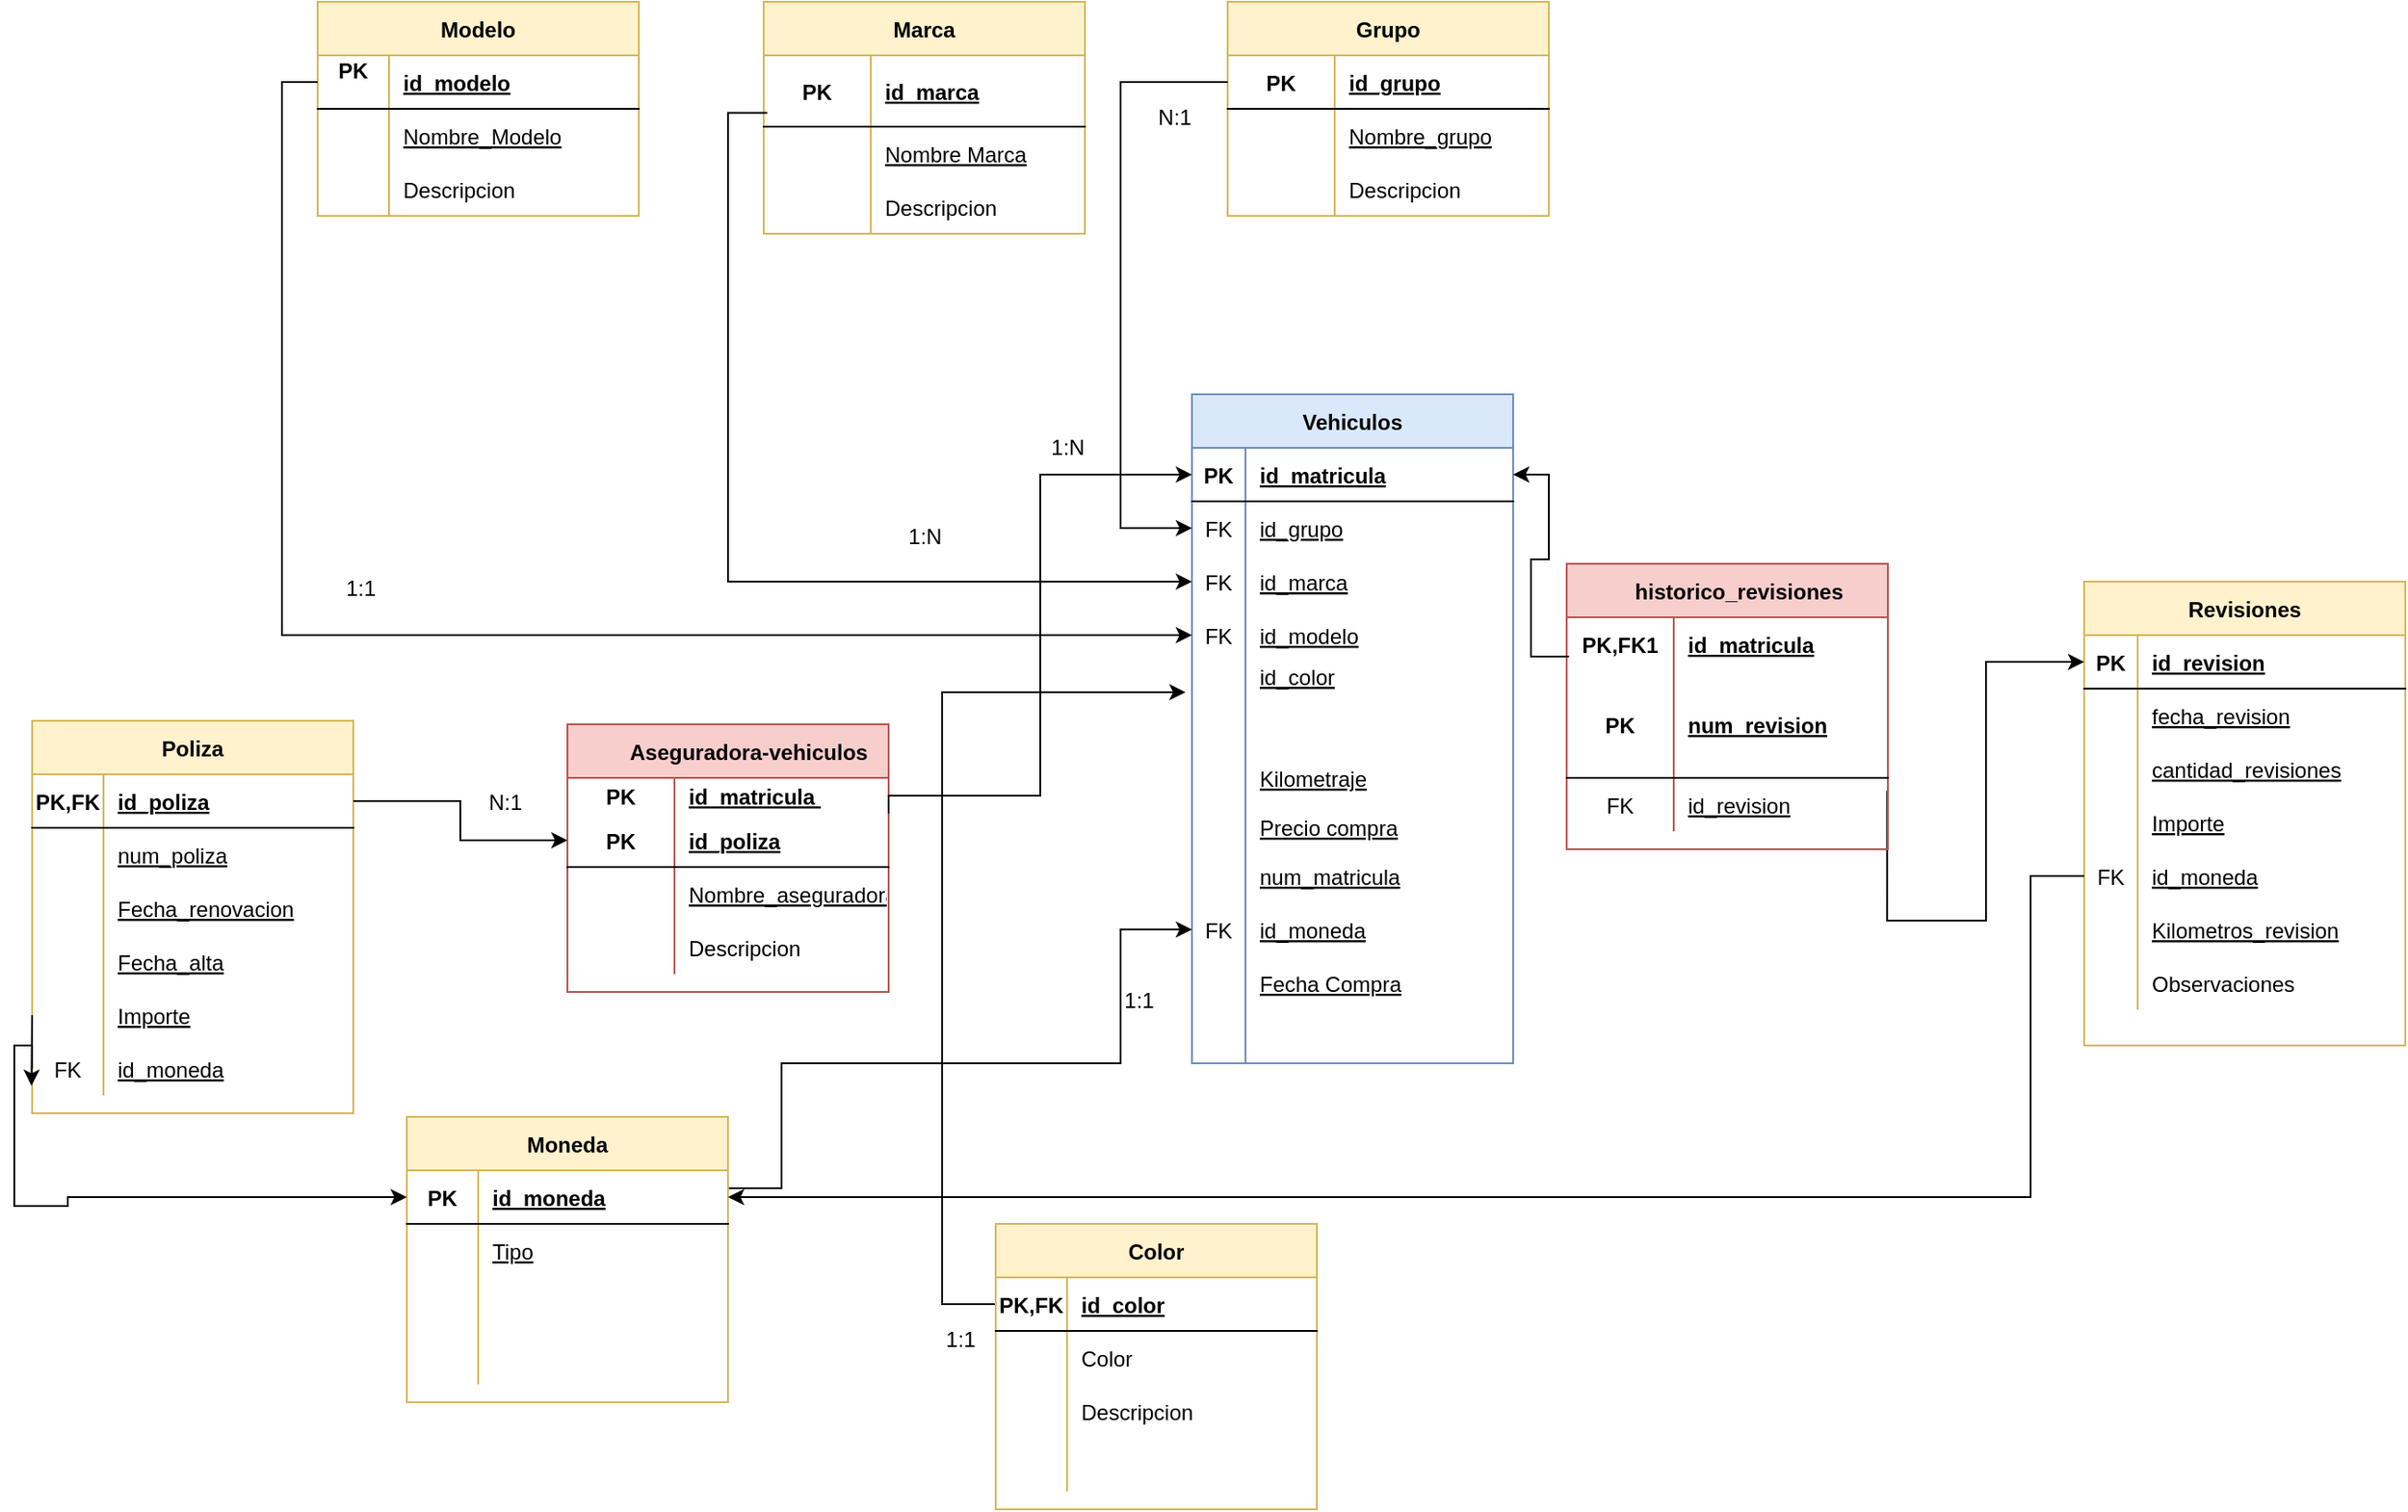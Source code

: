 <mxfile version="20.2.8" type="device"><diagram id="R2lEEEUBdFMjLlhIrx00" name="Page-1"><mxGraphModel dx="1038" dy="641" grid="1" gridSize="10" guides="1" tooltips="1" connect="1" arrows="1" fold="1" page="1" pageScale="1" pageWidth="850" pageHeight="1100" math="0" shadow="0" extFonts="Permanent Marker^https://fonts.googleapis.com/css?family=Permanent+Marker"><root><mxCell id="0"/><mxCell id="1" parent="0"/><mxCell id="iDHb7oiw6oOMx7JZ08cW-1" value="Vehiculos" style="shape=table;startSize=30;container=1;collapsible=1;childLayout=tableLayout;fixedRows=1;rowLines=0;fontStyle=1;align=center;resizeLast=1;fillColor=#dae8fc;strokeColor=#6c8ebf;" parent="1" vertex="1"><mxGeometry x="760" y="225" width="180" height="375" as="geometry"/></mxCell><mxCell id="iDHb7oiw6oOMx7JZ08cW-2" value="" style="shape=tableRow;horizontal=0;startSize=0;swimlaneHead=0;swimlaneBody=0;fillColor=none;collapsible=0;dropTarget=0;points=[[0,0.5],[1,0.5]];portConstraint=eastwest;top=0;left=0;right=0;bottom=1;" parent="iDHb7oiw6oOMx7JZ08cW-1" vertex="1"><mxGeometry y="30" width="180" height="30" as="geometry"/></mxCell><mxCell id="iDHb7oiw6oOMx7JZ08cW-3" value="PK" style="shape=partialRectangle;connectable=0;fillColor=none;top=0;left=0;bottom=0;right=0;fontStyle=1;overflow=hidden;" parent="iDHb7oiw6oOMx7JZ08cW-2" vertex="1"><mxGeometry width="30" height="30" as="geometry"><mxRectangle width="30" height="30" as="alternateBounds"/></mxGeometry></mxCell><mxCell id="iDHb7oiw6oOMx7JZ08cW-4" value="id_matricula" style="shape=partialRectangle;connectable=0;fillColor=none;top=0;left=0;bottom=0;right=0;align=left;spacingLeft=6;fontStyle=5;overflow=hidden;" parent="iDHb7oiw6oOMx7JZ08cW-2" vertex="1"><mxGeometry x="30" width="150" height="30" as="geometry"><mxRectangle width="150" height="30" as="alternateBounds"/></mxGeometry></mxCell><mxCell id="o3-1ltZub9eDIuo5Oqqp-13" value="" style="shape=tableRow;horizontal=0;startSize=0;swimlaneHead=0;swimlaneBody=0;fillColor=none;collapsible=0;dropTarget=0;points=[[0,0.5],[1,0.5]];portConstraint=eastwest;top=0;left=0;right=0;bottom=0;" parent="iDHb7oiw6oOMx7JZ08cW-1" vertex="1"><mxGeometry y="60" width="180" height="30" as="geometry"/></mxCell><mxCell id="o3-1ltZub9eDIuo5Oqqp-14" value="FK" style="shape=partialRectangle;connectable=0;fillColor=none;top=0;left=0;bottom=0;right=0;editable=1;overflow=hidden;" parent="o3-1ltZub9eDIuo5Oqqp-13" vertex="1"><mxGeometry width="30" height="30" as="geometry"><mxRectangle width="30" height="30" as="alternateBounds"/></mxGeometry></mxCell><mxCell id="o3-1ltZub9eDIuo5Oqqp-15" value="id_grupo" style="shape=partialRectangle;connectable=0;fillColor=none;top=0;left=0;bottom=0;right=0;align=left;spacingLeft=6;overflow=hidden;fontStyle=4" parent="o3-1ltZub9eDIuo5Oqqp-13" vertex="1"><mxGeometry x="30" width="150" height="30" as="geometry"><mxRectangle width="150" height="30" as="alternateBounds"/></mxGeometry></mxCell><mxCell id="iDHb7oiw6oOMx7JZ08cW-11" value="" style="shape=tableRow;horizontal=0;startSize=0;swimlaneHead=0;swimlaneBody=0;fillColor=none;collapsible=0;dropTarget=0;points=[[0,0.5],[1,0.5]];portConstraint=eastwest;top=0;left=0;right=0;bottom=0;" parent="iDHb7oiw6oOMx7JZ08cW-1" vertex="1"><mxGeometry y="90" width="180" height="30" as="geometry"/></mxCell><mxCell id="iDHb7oiw6oOMx7JZ08cW-12" value="FK" style="shape=partialRectangle;connectable=0;fillColor=none;top=0;left=0;bottom=0;right=0;editable=1;overflow=hidden;" parent="iDHb7oiw6oOMx7JZ08cW-11" vertex="1"><mxGeometry width="30" height="30" as="geometry"><mxRectangle width="30" height="30" as="alternateBounds"/></mxGeometry></mxCell><mxCell id="iDHb7oiw6oOMx7JZ08cW-13" value="id_marca" style="shape=partialRectangle;connectable=0;fillColor=none;top=0;left=0;bottom=0;right=0;align=left;spacingLeft=6;overflow=hidden;fontStyle=4" parent="iDHb7oiw6oOMx7JZ08cW-11" vertex="1"><mxGeometry x="30" width="150" height="30" as="geometry"><mxRectangle width="150" height="30" as="alternateBounds"/></mxGeometry></mxCell><mxCell id="iDHb7oiw6oOMx7JZ08cW-8" value="" style="shape=tableRow;horizontal=0;startSize=0;swimlaneHead=0;swimlaneBody=0;fillColor=none;collapsible=0;dropTarget=0;points=[[0,0.5],[1,0.5]];portConstraint=eastwest;top=0;left=0;right=0;bottom=0;" parent="iDHb7oiw6oOMx7JZ08cW-1" vertex="1"><mxGeometry y="120" width="180" height="30" as="geometry"/></mxCell><mxCell id="iDHb7oiw6oOMx7JZ08cW-9" value="FK" style="shape=partialRectangle;connectable=0;fillColor=none;top=0;left=0;bottom=0;right=0;editable=1;overflow=hidden;" parent="iDHb7oiw6oOMx7JZ08cW-8" vertex="1"><mxGeometry width="30" height="30" as="geometry"><mxRectangle width="30" height="30" as="alternateBounds"/></mxGeometry></mxCell><mxCell id="iDHb7oiw6oOMx7JZ08cW-10" value="id_modelo" style="shape=partialRectangle;connectable=0;fillColor=none;top=0;left=0;bottom=0;right=0;align=left;spacingLeft=6;overflow=hidden;fontStyle=4" parent="iDHb7oiw6oOMx7JZ08cW-8" vertex="1"><mxGeometry x="30" width="150" height="30" as="geometry"><mxRectangle width="150" height="30" as="alternateBounds"/></mxGeometry></mxCell><mxCell id="2Y9GjVB3BF-EfBw2xqa2-71" value="" style="shape=tableRow;horizontal=0;startSize=0;swimlaneHead=0;swimlaneBody=0;fillColor=none;collapsible=0;dropTarget=0;points=[[0,0.5],[1,0.5]];portConstraint=eastwest;top=0;left=0;right=0;bottom=0;" parent="iDHb7oiw6oOMx7JZ08cW-1" vertex="1"><mxGeometry y="150" width="180" height="20" as="geometry"/></mxCell><mxCell id="2Y9GjVB3BF-EfBw2xqa2-72" value="" style="shape=partialRectangle;connectable=0;fillColor=none;top=0;left=0;bottom=0;right=0;editable=1;overflow=hidden;" parent="2Y9GjVB3BF-EfBw2xqa2-71" vertex="1"><mxGeometry width="30" height="20" as="geometry"><mxRectangle width="30" height="20" as="alternateBounds"/></mxGeometry></mxCell><mxCell id="2Y9GjVB3BF-EfBw2xqa2-73" value="id_color&#10;" style="shape=partialRectangle;connectable=0;fillColor=none;top=0;left=0;bottom=0;right=0;align=left;spacingLeft=6;overflow=hidden;fontStyle=4" parent="2Y9GjVB3BF-EfBw2xqa2-71" vertex="1"><mxGeometry x="30" width="150" height="20" as="geometry"><mxRectangle width="150" height="20" as="alternateBounds"/></mxGeometry></mxCell><mxCell id="2Y9GjVB3BF-EfBw2xqa2-93" value="" style="shape=tableRow;horizontal=0;startSize=0;swimlaneHead=0;swimlaneBody=0;fillColor=none;collapsible=0;dropTarget=0;points=[[0,0.5],[1,0.5]];portConstraint=eastwest;top=0;left=0;right=0;bottom=0;" parent="iDHb7oiw6oOMx7JZ08cW-1" vertex="1"><mxGeometry y="170" width="180" height="30" as="geometry"/></mxCell><mxCell id="2Y9GjVB3BF-EfBw2xqa2-94" value="" style="shape=partialRectangle;connectable=0;fillColor=none;top=0;left=0;bottom=0;right=0;editable=1;overflow=hidden;" parent="2Y9GjVB3BF-EfBw2xqa2-93" vertex="1"><mxGeometry width="30" height="30" as="geometry"><mxRectangle width="30" height="30" as="alternateBounds"/></mxGeometry></mxCell><mxCell id="2Y9GjVB3BF-EfBw2xqa2-95" value="" style="shape=partialRectangle;connectable=0;fillColor=none;top=0;left=0;bottom=0;right=0;align=left;spacingLeft=6;overflow=hidden;fontStyle=4" parent="2Y9GjVB3BF-EfBw2xqa2-93" vertex="1"><mxGeometry x="30" width="150" height="30" as="geometry"><mxRectangle width="150" height="30" as="alternateBounds"/></mxGeometry></mxCell><mxCell id="o3-1ltZub9eDIuo5Oqqp-1" value="" style="shape=tableRow;horizontal=0;startSize=0;swimlaneHead=0;swimlaneBody=0;fillColor=none;collapsible=0;dropTarget=0;points=[[0,0.5],[1,0.5]];portConstraint=eastwest;top=0;left=0;right=0;bottom=0;" parent="iDHb7oiw6oOMx7JZ08cW-1" vertex="1"><mxGeometry y="200" width="180" height="30" as="geometry"/></mxCell><mxCell id="o3-1ltZub9eDIuo5Oqqp-2" value="" style="shape=partialRectangle;connectable=0;fillColor=none;top=0;left=0;bottom=0;right=0;editable=1;overflow=hidden;" parent="o3-1ltZub9eDIuo5Oqqp-1" vertex="1"><mxGeometry width="30" height="30" as="geometry"><mxRectangle width="30" height="30" as="alternateBounds"/></mxGeometry></mxCell><mxCell id="o3-1ltZub9eDIuo5Oqqp-3" value="Kilometraje" style="shape=partialRectangle;connectable=0;fillColor=none;top=0;left=0;bottom=0;right=0;align=left;spacingLeft=6;overflow=hidden;fontStyle=4" parent="o3-1ltZub9eDIuo5Oqqp-1" vertex="1"><mxGeometry x="30" width="150" height="30" as="geometry"><mxRectangle width="150" height="30" as="alternateBounds"/></mxGeometry></mxCell><mxCell id="o3-1ltZub9eDIuo5Oqqp-4" value="" style="shape=tableRow;horizontal=0;startSize=0;swimlaneHead=0;swimlaneBody=0;fillColor=none;collapsible=0;dropTarget=0;points=[[0,0.5],[1,0.5]];portConstraint=eastwest;top=0;left=0;right=0;bottom=0;" parent="iDHb7oiw6oOMx7JZ08cW-1" vertex="1"><mxGeometry y="230" width="180" height="25" as="geometry"/></mxCell><mxCell id="o3-1ltZub9eDIuo5Oqqp-5" value="" style="shape=partialRectangle;connectable=0;fillColor=none;top=0;left=0;bottom=0;right=0;editable=1;overflow=hidden;" parent="o3-1ltZub9eDIuo5Oqqp-4" vertex="1"><mxGeometry width="30" height="25" as="geometry"><mxRectangle width="30" height="25" as="alternateBounds"/></mxGeometry></mxCell><mxCell id="o3-1ltZub9eDIuo5Oqqp-6" value="Precio compra" style="shape=partialRectangle;connectable=0;fillColor=none;top=0;left=0;bottom=0;right=0;align=left;spacingLeft=6;overflow=hidden;fontStyle=4" parent="o3-1ltZub9eDIuo5Oqqp-4" vertex="1"><mxGeometry x="30" width="150" height="25" as="geometry"><mxRectangle width="150" height="25" as="alternateBounds"/></mxGeometry></mxCell><mxCell id="2Y9GjVB3BF-EfBw2xqa2-90" value="" style="shape=tableRow;horizontal=0;startSize=0;swimlaneHead=0;swimlaneBody=0;fillColor=none;collapsible=0;dropTarget=0;points=[[0,0.5],[1,0.5]];portConstraint=eastwest;top=0;left=0;right=0;bottom=0;" parent="iDHb7oiw6oOMx7JZ08cW-1" vertex="1"><mxGeometry y="255" width="180" height="30" as="geometry"/></mxCell><mxCell id="2Y9GjVB3BF-EfBw2xqa2-91" value="" style="shape=partialRectangle;connectable=0;fillColor=none;top=0;left=0;bottom=0;right=0;editable=1;overflow=hidden;" parent="2Y9GjVB3BF-EfBw2xqa2-90" vertex="1"><mxGeometry width="30" height="30" as="geometry"><mxRectangle width="30" height="30" as="alternateBounds"/></mxGeometry></mxCell><mxCell id="2Y9GjVB3BF-EfBw2xqa2-92" value="num_matricula" style="shape=partialRectangle;connectable=0;fillColor=none;top=0;left=0;bottom=0;right=0;align=left;spacingLeft=6;overflow=hidden;fontStyle=4" parent="2Y9GjVB3BF-EfBw2xqa2-90" vertex="1"><mxGeometry x="30" width="150" height="30" as="geometry"><mxRectangle width="150" height="30" as="alternateBounds"/></mxGeometry></mxCell><mxCell id="o3-1ltZub9eDIuo5Oqqp-7" value="" style="shape=tableRow;horizontal=0;startSize=0;swimlaneHead=0;swimlaneBody=0;fillColor=none;collapsible=0;dropTarget=0;points=[[0,0.5],[1,0.5]];portConstraint=eastwest;top=0;left=0;right=0;bottom=0;" parent="iDHb7oiw6oOMx7JZ08cW-1" vertex="1"><mxGeometry y="285" width="180" height="30" as="geometry"/></mxCell><mxCell id="o3-1ltZub9eDIuo5Oqqp-8" value="FK" style="shape=partialRectangle;connectable=0;fillColor=none;top=0;left=0;bottom=0;right=0;editable=1;overflow=hidden;" parent="o3-1ltZub9eDIuo5Oqqp-7" vertex="1"><mxGeometry width="30" height="30" as="geometry"><mxRectangle width="30" height="30" as="alternateBounds"/></mxGeometry></mxCell><mxCell id="o3-1ltZub9eDIuo5Oqqp-9" value="id_moneda" style="shape=partialRectangle;connectable=0;fillColor=none;top=0;left=0;bottom=0;right=0;align=left;spacingLeft=6;overflow=hidden;fontStyle=4" parent="o3-1ltZub9eDIuo5Oqqp-7" vertex="1"><mxGeometry x="30" width="150" height="30" as="geometry"><mxRectangle width="150" height="30" as="alternateBounds"/></mxGeometry></mxCell><mxCell id="Bd7rWjuOWffbD7XYROcP-12" value="" style="shape=tableRow;horizontal=0;startSize=0;swimlaneHead=0;swimlaneBody=0;fillColor=none;collapsible=0;dropTarget=0;points=[[0,0.5],[1,0.5]];portConstraint=eastwest;top=0;left=0;right=0;bottom=0;" parent="iDHb7oiw6oOMx7JZ08cW-1" vertex="1"><mxGeometry y="315" width="180" height="30" as="geometry"/></mxCell><mxCell id="Bd7rWjuOWffbD7XYROcP-13" value="" style="shape=partialRectangle;connectable=0;fillColor=none;top=0;left=0;bottom=0;right=0;editable=1;overflow=hidden;" parent="Bd7rWjuOWffbD7XYROcP-12" vertex="1"><mxGeometry width="30" height="30" as="geometry"><mxRectangle width="30" height="30" as="alternateBounds"/></mxGeometry></mxCell><mxCell id="Bd7rWjuOWffbD7XYROcP-14" value="Fecha Compra" style="shape=partialRectangle;connectable=0;fillColor=none;top=0;left=0;bottom=0;right=0;align=left;spacingLeft=6;overflow=hidden;fontStyle=4" parent="Bd7rWjuOWffbD7XYROcP-12" vertex="1"><mxGeometry x="30" width="150" height="30" as="geometry"><mxRectangle width="150" height="30" as="alternateBounds"/></mxGeometry></mxCell><mxCell id="Bd7rWjuOWffbD7XYROcP-20" value="" style="shape=tableRow;horizontal=0;startSize=0;swimlaneHead=0;swimlaneBody=0;fillColor=none;collapsible=0;dropTarget=0;points=[[0,0.5],[1,0.5]];portConstraint=eastwest;top=0;left=0;right=0;bottom=0;" parent="iDHb7oiw6oOMx7JZ08cW-1" vertex="1"><mxGeometry y="345" width="180" height="30" as="geometry"/></mxCell><mxCell id="Bd7rWjuOWffbD7XYROcP-21" value="" style="shape=partialRectangle;connectable=0;fillColor=none;top=0;left=0;bottom=0;right=0;editable=1;overflow=hidden;" parent="Bd7rWjuOWffbD7XYROcP-20" vertex="1"><mxGeometry width="30" height="30" as="geometry"><mxRectangle width="30" height="30" as="alternateBounds"/></mxGeometry></mxCell><mxCell id="Bd7rWjuOWffbD7XYROcP-22" value="" style="shape=partialRectangle;connectable=0;fillColor=none;top=0;left=0;bottom=0;right=0;align=left;spacingLeft=6;overflow=hidden;fontStyle=4" parent="Bd7rWjuOWffbD7XYROcP-20" vertex="1"><mxGeometry x="30" width="150" height="30" as="geometry"><mxRectangle width="150" height="30" as="alternateBounds"/></mxGeometry></mxCell><mxCell id="iDHb7oiw6oOMx7JZ08cW-30" value="Revisiones" style="shape=table;startSize=30;container=1;collapsible=1;childLayout=tableLayout;fixedRows=1;rowLines=0;fontStyle=1;align=center;resizeLast=1;fillColor=#fff2cc;strokeColor=#d6b656;" parent="1" vertex="1"><mxGeometry x="1260" y="330" width="180" height="260" as="geometry"/></mxCell><mxCell id="iDHb7oiw6oOMx7JZ08cW-31" value="" style="shape=tableRow;horizontal=0;startSize=0;swimlaneHead=0;swimlaneBody=0;fillColor=none;collapsible=0;dropTarget=0;points=[[0,0.5],[1,0.5]];portConstraint=eastwest;top=0;left=0;right=0;bottom=1;" parent="iDHb7oiw6oOMx7JZ08cW-30" vertex="1"><mxGeometry y="30" width="180" height="30" as="geometry"/></mxCell><mxCell id="iDHb7oiw6oOMx7JZ08cW-32" value="PK" style="shape=partialRectangle;connectable=0;fillColor=none;top=0;left=0;bottom=0;right=0;fontStyle=1;overflow=hidden;" parent="iDHb7oiw6oOMx7JZ08cW-31" vertex="1"><mxGeometry width="30" height="30" as="geometry"><mxRectangle width="30" height="30" as="alternateBounds"/></mxGeometry></mxCell><mxCell id="iDHb7oiw6oOMx7JZ08cW-33" value="id_revision" style="shape=partialRectangle;connectable=0;fillColor=none;top=0;left=0;bottom=0;right=0;align=left;spacingLeft=6;fontStyle=5;overflow=hidden;" parent="iDHb7oiw6oOMx7JZ08cW-31" vertex="1"><mxGeometry x="30" width="150" height="30" as="geometry"><mxRectangle width="150" height="30" as="alternateBounds"/></mxGeometry></mxCell><mxCell id="iDHb7oiw6oOMx7JZ08cW-34" value="" style="shape=tableRow;horizontal=0;startSize=0;swimlaneHead=0;swimlaneBody=0;fillColor=none;collapsible=0;dropTarget=0;points=[[0,0.5],[1,0.5]];portConstraint=eastwest;top=0;left=0;right=0;bottom=0;" parent="iDHb7oiw6oOMx7JZ08cW-30" vertex="1"><mxGeometry y="60" width="180" height="30" as="geometry"/></mxCell><mxCell id="iDHb7oiw6oOMx7JZ08cW-35" value="" style="shape=partialRectangle;connectable=0;fillColor=none;top=0;left=0;bottom=0;right=0;editable=1;overflow=hidden;" parent="iDHb7oiw6oOMx7JZ08cW-34" vertex="1"><mxGeometry width="30" height="30" as="geometry"><mxRectangle width="30" height="30" as="alternateBounds"/></mxGeometry></mxCell><mxCell id="iDHb7oiw6oOMx7JZ08cW-36" value="fecha_revision" style="shape=partialRectangle;connectable=0;fillColor=none;top=0;left=0;bottom=0;right=0;align=left;spacingLeft=6;overflow=hidden;fontStyle=4" parent="iDHb7oiw6oOMx7JZ08cW-34" vertex="1"><mxGeometry x="30" width="150" height="30" as="geometry"><mxRectangle width="150" height="30" as="alternateBounds"/></mxGeometry></mxCell><mxCell id="LuvPelWOpLmBTXfq8k0z-9" value="" style="shape=tableRow;horizontal=0;startSize=0;swimlaneHead=0;swimlaneBody=0;fillColor=none;collapsible=0;dropTarget=0;points=[[0,0.5],[1,0.5]];portConstraint=eastwest;top=0;left=0;right=0;bottom=0;" parent="iDHb7oiw6oOMx7JZ08cW-30" vertex="1"><mxGeometry y="90" width="180" height="30" as="geometry"/></mxCell><mxCell id="LuvPelWOpLmBTXfq8k0z-10" value="" style="shape=partialRectangle;connectable=0;fillColor=none;top=0;left=0;bottom=0;right=0;editable=1;overflow=hidden;" parent="LuvPelWOpLmBTXfq8k0z-9" vertex="1"><mxGeometry width="30" height="30" as="geometry"><mxRectangle width="30" height="30" as="alternateBounds"/></mxGeometry></mxCell><mxCell id="LuvPelWOpLmBTXfq8k0z-11" value="cantidad_revisiones" style="shape=partialRectangle;connectable=0;fillColor=none;top=0;left=0;bottom=0;right=0;align=left;spacingLeft=6;overflow=hidden;fontStyle=4" parent="LuvPelWOpLmBTXfq8k0z-9" vertex="1"><mxGeometry x="30" width="150" height="30" as="geometry"><mxRectangle width="150" height="30" as="alternateBounds"/></mxGeometry></mxCell><mxCell id="iDHb7oiw6oOMx7JZ08cW-37" value="" style="shape=tableRow;horizontal=0;startSize=0;swimlaneHead=0;swimlaneBody=0;fillColor=none;collapsible=0;dropTarget=0;points=[[0,0.5],[1,0.5]];portConstraint=eastwest;top=0;left=0;right=0;bottom=0;" parent="iDHb7oiw6oOMx7JZ08cW-30" vertex="1"><mxGeometry y="120" width="180" height="30" as="geometry"/></mxCell><mxCell id="iDHb7oiw6oOMx7JZ08cW-38" value="" style="shape=partialRectangle;connectable=0;fillColor=none;top=0;left=0;bottom=0;right=0;editable=1;overflow=hidden;" parent="iDHb7oiw6oOMx7JZ08cW-37" vertex="1"><mxGeometry width="30" height="30" as="geometry"><mxRectangle width="30" height="30" as="alternateBounds"/></mxGeometry></mxCell><mxCell id="iDHb7oiw6oOMx7JZ08cW-39" value="Importe" style="shape=partialRectangle;connectable=0;fillColor=none;top=0;left=0;bottom=0;right=0;align=left;spacingLeft=6;overflow=hidden;fontStyle=4" parent="iDHb7oiw6oOMx7JZ08cW-37" vertex="1"><mxGeometry x="30" width="150" height="30" as="geometry"><mxRectangle width="150" height="30" as="alternateBounds"/></mxGeometry></mxCell><mxCell id="Bd7rWjuOWffbD7XYROcP-41" value="" style="shape=tableRow;horizontal=0;startSize=0;swimlaneHead=0;swimlaneBody=0;fillColor=none;collapsible=0;dropTarget=0;points=[[0,0.5],[1,0.5]];portConstraint=eastwest;top=0;left=0;right=0;bottom=0;" parent="iDHb7oiw6oOMx7JZ08cW-30" vertex="1"><mxGeometry y="150" width="180" height="30" as="geometry"/></mxCell><mxCell id="Bd7rWjuOWffbD7XYROcP-42" value="FK" style="shape=partialRectangle;connectable=0;fillColor=none;top=0;left=0;bottom=0;right=0;editable=1;overflow=hidden;" parent="Bd7rWjuOWffbD7XYROcP-41" vertex="1"><mxGeometry width="30" height="30" as="geometry"><mxRectangle width="30" height="30" as="alternateBounds"/></mxGeometry></mxCell><mxCell id="Bd7rWjuOWffbD7XYROcP-43" value="id_moneda" style="shape=partialRectangle;connectable=0;fillColor=none;top=0;left=0;bottom=0;right=0;align=left;spacingLeft=6;overflow=hidden;fontStyle=4" parent="Bd7rWjuOWffbD7XYROcP-41" vertex="1"><mxGeometry x="30" width="150" height="30" as="geometry"><mxRectangle width="150" height="30" as="alternateBounds"/></mxGeometry></mxCell><mxCell id="Bd7rWjuOWffbD7XYROcP-44" value="" style="shape=tableRow;horizontal=0;startSize=0;swimlaneHead=0;swimlaneBody=0;fillColor=none;collapsible=0;dropTarget=0;points=[[0,0.5],[1,0.5]];portConstraint=eastwest;top=0;left=0;right=0;bottom=0;" parent="iDHb7oiw6oOMx7JZ08cW-30" vertex="1"><mxGeometry y="180" width="180" height="30" as="geometry"/></mxCell><mxCell id="Bd7rWjuOWffbD7XYROcP-45" value="" style="shape=partialRectangle;connectable=0;fillColor=none;top=0;left=0;bottom=0;right=0;editable=1;overflow=hidden;" parent="Bd7rWjuOWffbD7XYROcP-44" vertex="1"><mxGeometry width="30" height="30" as="geometry"><mxRectangle width="30" height="30" as="alternateBounds"/></mxGeometry></mxCell><mxCell id="Bd7rWjuOWffbD7XYROcP-46" value="Kilometros_revision" style="shape=partialRectangle;connectable=0;fillColor=none;top=0;left=0;bottom=0;right=0;align=left;spacingLeft=6;overflow=hidden;fontStyle=4" parent="Bd7rWjuOWffbD7XYROcP-44" vertex="1"><mxGeometry x="30" width="150" height="30" as="geometry"><mxRectangle width="150" height="30" as="alternateBounds"/></mxGeometry></mxCell><mxCell id="Bd7rWjuOWffbD7XYROcP-65" value="" style="shape=tableRow;horizontal=0;startSize=0;swimlaneHead=0;swimlaneBody=0;fillColor=none;collapsible=0;dropTarget=0;points=[[0,0.5],[1,0.5]];portConstraint=eastwest;top=0;left=0;right=0;bottom=0;" parent="iDHb7oiw6oOMx7JZ08cW-30" vertex="1"><mxGeometry y="210" width="180" height="30" as="geometry"/></mxCell><mxCell id="Bd7rWjuOWffbD7XYROcP-66" value="" style="shape=partialRectangle;connectable=0;fillColor=none;top=0;left=0;bottom=0;right=0;editable=1;overflow=hidden;" parent="Bd7rWjuOWffbD7XYROcP-65" vertex="1"><mxGeometry width="30" height="30" as="geometry"><mxRectangle width="30" height="30" as="alternateBounds"/></mxGeometry></mxCell><mxCell id="Bd7rWjuOWffbD7XYROcP-67" value="Observaciones" style="shape=partialRectangle;connectable=0;fillColor=none;top=0;left=0;bottom=0;right=0;align=left;spacingLeft=6;overflow=hidden;" parent="Bd7rWjuOWffbD7XYROcP-65" vertex="1"><mxGeometry x="30" width="150" height="30" as="geometry"><mxRectangle width="150" height="30" as="alternateBounds"/></mxGeometry></mxCell><mxCell id="iDHb7oiw6oOMx7JZ08cW-43" value="" style="shape=tableRow;horizontal=0;startSize=0;swimlaneHead=0;swimlaneBody=0;fillColor=none;collapsible=0;dropTarget=0;points=[[0,0.5],[1,0.5]];portConstraint=eastwest;top=0;left=0;right=0;bottom=0;" parent="1" vertex="1"><mxGeometry x="140" y="420" width="180" height="30" as="geometry"/></mxCell><mxCell id="iDHb7oiw6oOMx7JZ08cW-44" value="" style="shape=partialRectangle;connectable=0;fillColor=none;top=0;left=0;bottom=0;right=0;editable=1;overflow=hidden;" parent="iDHb7oiw6oOMx7JZ08cW-43" vertex="1"><mxGeometry width="30" height="30" as="geometry"><mxRectangle width="30" height="30" as="alternateBounds"/></mxGeometry></mxCell><mxCell id="2Y9GjVB3BF-EfBw2xqa2-14" value="Grupo" style="shape=table;startSize=30;container=1;collapsible=1;childLayout=tableLayout;fixedRows=1;rowLines=0;fontStyle=1;align=center;resizeLast=1;fillColor=#fff2cc;strokeColor=#d6b656;" parent="1" vertex="1"><mxGeometry x="780" y="5" width="180" height="120" as="geometry"/></mxCell><mxCell id="2Y9GjVB3BF-EfBw2xqa2-18" value="" style="shape=tableRow;horizontal=0;startSize=0;swimlaneHead=0;swimlaneBody=0;fillColor=none;collapsible=0;dropTarget=0;points=[[0,0.5],[1,0.5]];portConstraint=eastwest;top=0;left=0;right=0;bottom=1;" parent="2Y9GjVB3BF-EfBw2xqa2-14" vertex="1"><mxGeometry y="30" width="180" height="30" as="geometry"/></mxCell><mxCell id="2Y9GjVB3BF-EfBw2xqa2-19" value="PK" style="shape=partialRectangle;connectable=0;fillColor=none;top=0;left=0;bottom=0;right=0;fontStyle=1;overflow=hidden;" parent="2Y9GjVB3BF-EfBw2xqa2-18" vertex="1"><mxGeometry width="60" height="30" as="geometry"><mxRectangle width="60" height="30" as="alternateBounds"/></mxGeometry></mxCell><mxCell id="2Y9GjVB3BF-EfBw2xqa2-20" value="id_grupo" style="shape=partialRectangle;connectable=0;fillColor=none;top=0;left=0;bottom=0;right=0;align=left;spacingLeft=6;fontStyle=5;overflow=hidden;" parent="2Y9GjVB3BF-EfBw2xqa2-18" vertex="1"><mxGeometry x="60" width="120" height="30" as="geometry"><mxRectangle width="120" height="30" as="alternateBounds"/></mxGeometry></mxCell><mxCell id="2Y9GjVB3BF-EfBw2xqa2-21" value="" style="shape=tableRow;horizontal=0;startSize=0;swimlaneHead=0;swimlaneBody=0;fillColor=none;collapsible=0;dropTarget=0;points=[[0,0.5],[1,0.5]];portConstraint=eastwest;top=0;left=0;right=0;bottom=0;" parent="2Y9GjVB3BF-EfBw2xqa2-14" vertex="1"><mxGeometry y="60" width="180" height="30" as="geometry"/></mxCell><mxCell id="2Y9GjVB3BF-EfBw2xqa2-22" value="" style="shape=partialRectangle;connectable=0;fillColor=none;top=0;left=0;bottom=0;right=0;editable=1;overflow=hidden;" parent="2Y9GjVB3BF-EfBw2xqa2-21" vertex="1"><mxGeometry width="60" height="30" as="geometry"><mxRectangle width="60" height="30" as="alternateBounds"/></mxGeometry></mxCell><mxCell id="2Y9GjVB3BF-EfBw2xqa2-23" value="Nombre_grupo" style="shape=partialRectangle;connectable=0;fillColor=none;top=0;left=0;bottom=0;right=0;align=left;spacingLeft=6;overflow=hidden;fontStyle=4" parent="2Y9GjVB3BF-EfBw2xqa2-21" vertex="1"><mxGeometry x="60" width="120" height="30" as="geometry"><mxRectangle width="120" height="30" as="alternateBounds"/></mxGeometry></mxCell><mxCell id="2Y9GjVB3BF-EfBw2xqa2-24" value="" style="shape=tableRow;horizontal=0;startSize=0;swimlaneHead=0;swimlaneBody=0;fillColor=none;collapsible=0;dropTarget=0;points=[[0,0.5],[1,0.5]];portConstraint=eastwest;top=0;left=0;right=0;bottom=0;" parent="2Y9GjVB3BF-EfBw2xqa2-14" vertex="1"><mxGeometry y="90" width="180" height="30" as="geometry"/></mxCell><mxCell id="2Y9GjVB3BF-EfBw2xqa2-25" value="" style="shape=partialRectangle;connectable=0;fillColor=none;top=0;left=0;bottom=0;right=0;editable=1;overflow=hidden;" parent="2Y9GjVB3BF-EfBw2xqa2-24" vertex="1"><mxGeometry width="60" height="30" as="geometry"><mxRectangle width="60" height="30" as="alternateBounds"/></mxGeometry></mxCell><mxCell id="2Y9GjVB3BF-EfBw2xqa2-26" value="Descripcion" style="shape=partialRectangle;connectable=0;fillColor=none;top=0;left=0;bottom=0;right=0;align=left;spacingLeft=6;overflow=hidden;" parent="2Y9GjVB3BF-EfBw2xqa2-24" vertex="1"><mxGeometry x="60" width="120" height="30" as="geometry"><mxRectangle width="120" height="30" as="alternateBounds"/></mxGeometry></mxCell><mxCell id="2Y9GjVB3BF-EfBw2xqa2-31" value="Marca" style="shape=table;startSize=30;container=1;collapsible=1;childLayout=tableLayout;fixedRows=1;rowLines=0;fontStyle=1;align=center;resizeLast=1;fillColor=#fff2cc;strokeColor=#d6b656;" parent="1" vertex="1"><mxGeometry x="520" y="5" width="180" height="130" as="geometry"/></mxCell><mxCell id="2Y9GjVB3BF-EfBw2xqa2-35" value="" style="shape=tableRow;horizontal=0;startSize=0;swimlaneHead=0;swimlaneBody=0;fillColor=none;collapsible=0;dropTarget=0;points=[[0,0.5],[1,0.5]];portConstraint=eastwest;top=0;left=0;right=0;bottom=1;" parent="2Y9GjVB3BF-EfBw2xqa2-31" vertex="1"><mxGeometry y="30" width="180" height="40" as="geometry"/></mxCell><mxCell id="2Y9GjVB3BF-EfBw2xqa2-36" value="PK" style="shape=partialRectangle;connectable=0;fillColor=none;top=0;left=0;bottom=0;right=0;fontStyle=1;overflow=hidden;" parent="2Y9GjVB3BF-EfBw2xqa2-35" vertex="1"><mxGeometry width="60" height="40" as="geometry"><mxRectangle width="60" height="40" as="alternateBounds"/></mxGeometry></mxCell><mxCell id="2Y9GjVB3BF-EfBw2xqa2-37" value="id_marca" style="shape=partialRectangle;connectable=0;fillColor=none;top=0;left=0;bottom=0;right=0;align=left;spacingLeft=6;fontStyle=5;overflow=hidden;" parent="2Y9GjVB3BF-EfBw2xqa2-35" vertex="1"><mxGeometry x="60" width="120" height="40" as="geometry"><mxRectangle width="120" height="40" as="alternateBounds"/></mxGeometry></mxCell><mxCell id="2Y9GjVB3BF-EfBw2xqa2-38" value="" style="shape=tableRow;horizontal=0;startSize=0;swimlaneHead=0;swimlaneBody=0;fillColor=none;collapsible=0;dropTarget=0;points=[[0,0.5],[1,0.5]];portConstraint=eastwest;top=0;left=0;right=0;bottom=0;" parent="2Y9GjVB3BF-EfBw2xqa2-31" vertex="1"><mxGeometry y="70" width="180" height="30" as="geometry"/></mxCell><mxCell id="2Y9GjVB3BF-EfBw2xqa2-39" value="" style="shape=partialRectangle;connectable=0;fillColor=none;top=0;left=0;bottom=0;right=0;editable=1;overflow=hidden;" parent="2Y9GjVB3BF-EfBw2xqa2-38" vertex="1"><mxGeometry width="60" height="30" as="geometry"><mxRectangle width="60" height="30" as="alternateBounds"/></mxGeometry></mxCell><mxCell id="2Y9GjVB3BF-EfBw2xqa2-40" value="Nombre Marca" style="shape=partialRectangle;connectable=0;fillColor=none;top=0;left=0;bottom=0;right=0;align=left;spacingLeft=6;overflow=hidden;fontStyle=4" parent="2Y9GjVB3BF-EfBw2xqa2-38" vertex="1"><mxGeometry x="60" width="120" height="30" as="geometry"><mxRectangle width="120" height="30" as="alternateBounds"/></mxGeometry></mxCell><mxCell id="2Y9GjVB3BF-EfBw2xqa2-41" value="" style="shape=tableRow;horizontal=0;startSize=0;swimlaneHead=0;swimlaneBody=0;fillColor=none;collapsible=0;dropTarget=0;points=[[0,0.5],[1,0.5]];portConstraint=eastwest;top=0;left=0;right=0;bottom=0;" parent="2Y9GjVB3BF-EfBw2xqa2-31" vertex="1"><mxGeometry y="100" width="180" height="30" as="geometry"/></mxCell><mxCell id="2Y9GjVB3BF-EfBw2xqa2-42" value="" style="shape=partialRectangle;connectable=0;fillColor=none;top=0;left=0;bottom=0;right=0;editable=1;overflow=hidden;" parent="2Y9GjVB3BF-EfBw2xqa2-41" vertex="1"><mxGeometry width="60" height="30" as="geometry"><mxRectangle width="60" height="30" as="alternateBounds"/></mxGeometry></mxCell><mxCell id="2Y9GjVB3BF-EfBw2xqa2-43" value="Descripcion" style="shape=partialRectangle;connectable=0;fillColor=none;top=0;left=0;bottom=0;right=0;align=left;spacingLeft=6;overflow=hidden;" parent="2Y9GjVB3BF-EfBw2xqa2-41" vertex="1"><mxGeometry x="60" width="120" height="30" as="geometry"><mxRectangle width="120" height="30" as="alternateBounds"/></mxGeometry></mxCell><mxCell id="2Y9GjVB3BF-EfBw2xqa2-50" value="Modelo" style="shape=table;startSize=30;container=1;collapsible=1;childLayout=tableLayout;fixedRows=1;rowLines=0;fontStyle=1;align=center;resizeLast=1;fillColor=#fff2cc;strokeColor=#d6b656;" parent="1" vertex="1"><mxGeometry x="270" y="5" width="180" height="120" as="geometry"/></mxCell><mxCell id="2Y9GjVB3BF-EfBw2xqa2-51" value="" style="shape=tableRow;horizontal=0;startSize=0;swimlaneHead=0;swimlaneBody=0;fillColor=none;collapsible=0;dropTarget=0;points=[[0,0.5],[1,0.5]];portConstraint=eastwest;top=0;left=0;right=0;bottom=1;" parent="2Y9GjVB3BF-EfBw2xqa2-50" vertex="1"><mxGeometry y="30" width="180" height="30" as="geometry"/></mxCell><mxCell id="2Y9GjVB3BF-EfBw2xqa2-52" value="PK&#10;" style="shape=partialRectangle;connectable=0;fillColor=none;top=0;left=0;bottom=0;right=0;fontStyle=1;overflow=hidden;" parent="2Y9GjVB3BF-EfBw2xqa2-51" vertex="1"><mxGeometry width="40" height="30" as="geometry"><mxRectangle width="40" height="30" as="alternateBounds"/></mxGeometry></mxCell><mxCell id="2Y9GjVB3BF-EfBw2xqa2-53" value="id_modelo" style="shape=partialRectangle;connectable=0;fillColor=none;top=0;left=0;bottom=0;right=0;align=left;spacingLeft=6;fontStyle=5;overflow=hidden;" parent="2Y9GjVB3BF-EfBw2xqa2-51" vertex="1"><mxGeometry x="40" width="140" height="30" as="geometry"><mxRectangle width="140" height="30" as="alternateBounds"/></mxGeometry></mxCell><mxCell id="2Y9GjVB3BF-EfBw2xqa2-54" value="" style="shape=tableRow;horizontal=0;startSize=0;swimlaneHead=0;swimlaneBody=0;fillColor=none;collapsible=0;dropTarget=0;points=[[0,0.5],[1,0.5]];portConstraint=eastwest;top=0;left=0;right=0;bottom=0;" parent="2Y9GjVB3BF-EfBw2xqa2-50" vertex="1"><mxGeometry y="60" width="180" height="30" as="geometry"/></mxCell><mxCell id="2Y9GjVB3BF-EfBw2xqa2-55" value="" style="shape=partialRectangle;connectable=0;fillColor=none;top=0;left=0;bottom=0;right=0;editable=1;overflow=hidden;" parent="2Y9GjVB3BF-EfBw2xqa2-54" vertex="1"><mxGeometry width="40" height="30" as="geometry"><mxRectangle width="40" height="30" as="alternateBounds"/></mxGeometry></mxCell><mxCell id="2Y9GjVB3BF-EfBw2xqa2-56" value="Nombre_Modelo" style="shape=partialRectangle;connectable=0;fillColor=none;top=0;left=0;bottom=0;right=0;align=left;spacingLeft=6;overflow=hidden;fontStyle=4" parent="2Y9GjVB3BF-EfBw2xqa2-54" vertex="1"><mxGeometry x="40" width="140" height="30" as="geometry"><mxRectangle width="140" height="30" as="alternateBounds"/></mxGeometry></mxCell><mxCell id="2Y9GjVB3BF-EfBw2xqa2-57" value="" style="shape=tableRow;horizontal=0;startSize=0;swimlaneHead=0;swimlaneBody=0;fillColor=none;collapsible=0;dropTarget=0;points=[[0,0.5],[1,0.5]];portConstraint=eastwest;top=0;left=0;right=0;bottom=0;" parent="2Y9GjVB3BF-EfBw2xqa2-50" vertex="1"><mxGeometry y="90" width="180" height="30" as="geometry"/></mxCell><mxCell id="2Y9GjVB3BF-EfBw2xqa2-58" value="" style="shape=partialRectangle;connectable=0;fillColor=none;top=0;left=0;bottom=0;right=0;editable=1;overflow=hidden;" parent="2Y9GjVB3BF-EfBw2xqa2-57" vertex="1"><mxGeometry width="40" height="30" as="geometry"><mxRectangle width="40" height="30" as="alternateBounds"/></mxGeometry></mxCell><mxCell id="2Y9GjVB3BF-EfBw2xqa2-59" value="Descripcion" style="shape=partialRectangle;connectable=0;fillColor=none;top=0;left=0;bottom=0;right=0;align=left;spacingLeft=6;overflow=hidden;" parent="2Y9GjVB3BF-EfBw2xqa2-57" vertex="1"><mxGeometry x="40" width="140" height="30" as="geometry"><mxRectangle width="140" height="30" as="alternateBounds"/></mxGeometry></mxCell><mxCell id="2Y9GjVB3BF-EfBw2xqa2-63" value="1:1" style="text;strokeColor=none;fillColor=none;spacingLeft=4;spacingRight=4;overflow=hidden;rotatable=0;points=[[0,0.5],[1,0.5]];portConstraint=eastwest;fontSize=12;" parent="1" vertex="1"><mxGeometry x="280" y="320" width="40" height="30" as="geometry"/></mxCell><mxCell id="Bd7rWjuOWffbD7XYROcP-11" style="edgeStyle=orthogonalEdgeStyle;rounded=0;orthogonalLoop=1;jettySize=auto;html=1;entryX=-0.02;entryY=0.85;entryDx=0;entryDy=0;entryPerimeter=0;exitX=0;exitY=0.5;exitDx=0;exitDy=0;" parent="1" source="2Y9GjVB3BF-EfBw2xqa2-75" target="2Y9GjVB3BF-EfBw2xqa2-71" edge="1"><mxGeometry relative="1" as="geometry"><Array as="points"><mxPoint x="620" y="735"/><mxPoint x="620" y="392"/></Array></mxGeometry></mxCell><mxCell id="2Y9GjVB3BF-EfBw2xqa2-74" value="Color" style="shape=table;startSize=30;container=1;collapsible=1;childLayout=tableLayout;fixedRows=1;rowLines=0;fontStyle=1;align=center;resizeLast=1;fillColor=#fff2cc;strokeColor=#d6b656;" parent="1" vertex="1"><mxGeometry x="650" y="690" width="180" height="160" as="geometry"/></mxCell><mxCell id="2Y9GjVB3BF-EfBw2xqa2-75" value="" style="shape=tableRow;horizontal=0;startSize=0;swimlaneHead=0;swimlaneBody=0;fillColor=none;collapsible=0;dropTarget=0;points=[[0,0.5],[1,0.5]];portConstraint=eastwest;top=0;left=0;right=0;bottom=1;" parent="2Y9GjVB3BF-EfBw2xqa2-74" vertex="1"><mxGeometry y="30" width="180" height="30" as="geometry"/></mxCell><mxCell id="2Y9GjVB3BF-EfBw2xqa2-76" value="PK,FK" style="shape=partialRectangle;connectable=0;fillColor=none;top=0;left=0;bottom=0;right=0;fontStyle=1;overflow=hidden;" parent="2Y9GjVB3BF-EfBw2xqa2-75" vertex="1"><mxGeometry width="40" height="30" as="geometry"><mxRectangle width="40" height="30" as="alternateBounds"/></mxGeometry></mxCell><mxCell id="2Y9GjVB3BF-EfBw2xqa2-77" value="id_color" style="shape=partialRectangle;connectable=0;fillColor=none;top=0;left=0;bottom=0;right=0;align=left;spacingLeft=6;fontStyle=5;overflow=hidden;" parent="2Y9GjVB3BF-EfBw2xqa2-75" vertex="1"><mxGeometry x="40" width="140" height="30" as="geometry"><mxRectangle width="140" height="30" as="alternateBounds"/></mxGeometry></mxCell><mxCell id="2Y9GjVB3BF-EfBw2xqa2-78" value="" style="shape=tableRow;horizontal=0;startSize=0;swimlaneHead=0;swimlaneBody=0;fillColor=none;collapsible=0;dropTarget=0;points=[[0,0.5],[1,0.5]];portConstraint=eastwest;top=0;left=0;right=0;bottom=0;" parent="2Y9GjVB3BF-EfBw2xqa2-74" vertex="1"><mxGeometry y="60" width="180" height="30" as="geometry"/></mxCell><mxCell id="2Y9GjVB3BF-EfBw2xqa2-79" value="" style="shape=partialRectangle;connectable=0;fillColor=none;top=0;left=0;bottom=0;right=0;editable=1;overflow=hidden;" parent="2Y9GjVB3BF-EfBw2xqa2-78" vertex="1"><mxGeometry width="40" height="30" as="geometry"><mxRectangle width="40" height="30" as="alternateBounds"/></mxGeometry></mxCell><mxCell id="2Y9GjVB3BF-EfBw2xqa2-80" value="Color" style="shape=partialRectangle;connectable=0;fillColor=none;top=0;left=0;bottom=0;right=0;align=left;spacingLeft=6;overflow=hidden;" parent="2Y9GjVB3BF-EfBw2xqa2-78" vertex="1"><mxGeometry x="40" width="140" height="30" as="geometry"><mxRectangle width="140" height="30" as="alternateBounds"/></mxGeometry></mxCell><mxCell id="2Y9GjVB3BF-EfBw2xqa2-81" value="" style="shape=tableRow;horizontal=0;startSize=0;swimlaneHead=0;swimlaneBody=0;fillColor=none;collapsible=0;dropTarget=0;points=[[0,0.5],[1,0.5]];portConstraint=eastwest;top=0;left=0;right=0;bottom=0;" parent="2Y9GjVB3BF-EfBw2xqa2-74" vertex="1"><mxGeometry y="90" width="180" height="30" as="geometry"/></mxCell><mxCell id="2Y9GjVB3BF-EfBw2xqa2-82" value="" style="shape=partialRectangle;connectable=0;fillColor=none;top=0;left=0;bottom=0;right=0;editable=1;overflow=hidden;" parent="2Y9GjVB3BF-EfBw2xqa2-81" vertex="1"><mxGeometry width="40" height="30" as="geometry"><mxRectangle width="40" height="30" as="alternateBounds"/></mxGeometry></mxCell><mxCell id="2Y9GjVB3BF-EfBw2xqa2-83" value="Descripcion" style="shape=partialRectangle;connectable=0;fillColor=none;top=0;left=0;bottom=0;right=0;align=left;spacingLeft=6;overflow=hidden;" parent="2Y9GjVB3BF-EfBw2xqa2-81" vertex="1"><mxGeometry x="40" width="140" height="30" as="geometry"><mxRectangle width="140" height="30" as="alternateBounds"/></mxGeometry></mxCell><mxCell id="2Y9GjVB3BF-EfBw2xqa2-84" value="" style="shape=tableRow;horizontal=0;startSize=0;swimlaneHead=0;swimlaneBody=0;fillColor=none;collapsible=0;dropTarget=0;points=[[0,0.5],[1,0.5]];portConstraint=eastwest;top=0;left=0;right=0;bottom=0;" parent="2Y9GjVB3BF-EfBw2xqa2-74" vertex="1"><mxGeometry y="120" width="180" height="30" as="geometry"/></mxCell><mxCell id="2Y9GjVB3BF-EfBw2xqa2-85" value="" style="shape=partialRectangle;connectable=0;fillColor=none;top=0;left=0;bottom=0;right=0;editable=1;overflow=hidden;" parent="2Y9GjVB3BF-EfBw2xqa2-84" vertex="1"><mxGeometry width="40" height="30" as="geometry"><mxRectangle width="40" height="30" as="alternateBounds"/></mxGeometry></mxCell><mxCell id="2Y9GjVB3BF-EfBw2xqa2-86" value="" style="shape=partialRectangle;connectable=0;fillColor=none;top=0;left=0;bottom=0;right=0;align=left;spacingLeft=6;overflow=hidden;" parent="2Y9GjVB3BF-EfBw2xqa2-84" vertex="1"><mxGeometry x="40" width="140" height="30" as="geometry"><mxRectangle width="140" height="30" as="alternateBounds"/></mxGeometry></mxCell><mxCell id="2Y9GjVB3BF-EfBw2xqa2-99" value="       Aseguradora-vehiculos" style="shape=table;startSize=30;container=1;collapsible=1;childLayout=tableLayout;fixedRows=1;rowLines=0;fontStyle=1;align=center;resizeLast=1;fillColor=#f8cecc;strokeColor=#b85450;" parent="1" vertex="1"><mxGeometry x="410" y="410" width="180" height="150" as="geometry"/></mxCell><mxCell id="2Y9GjVB3BF-EfBw2xqa2-100" value="" style="shape=tableRow;horizontal=0;startSize=0;swimlaneHead=0;swimlaneBody=0;fillColor=none;collapsible=0;dropTarget=0;points=[[0,0.5],[1,0.5]];portConstraint=eastwest;top=0;left=0;right=0;bottom=0;" parent="2Y9GjVB3BF-EfBw2xqa2-99" vertex="1"><mxGeometry y="30" width="180" height="20" as="geometry"/></mxCell><mxCell id="2Y9GjVB3BF-EfBw2xqa2-101" value="PK" style="shape=partialRectangle;connectable=0;fillColor=none;top=0;left=0;bottom=0;right=0;fontStyle=1;overflow=hidden;" parent="2Y9GjVB3BF-EfBw2xqa2-100" vertex="1"><mxGeometry width="60" height="20" as="geometry"><mxRectangle width="60" height="20" as="alternateBounds"/></mxGeometry></mxCell><mxCell id="2Y9GjVB3BF-EfBw2xqa2-102" value="id_matricula " style="shape=partialRectangle;connectable=0;fillColor=none;top=0;left=0;bottom=0;right=0;align=left;spacingLeft=6;fontStyle=5;overflow=hidden;" parent="2Y9GjVB3BF-EfBw2xqa2-100" vertex="1"><mxGeometry x="60" width="120" height="20" as="geometry"><mxRectangle width="120" height="20" as="alternateBounds"/></mxGeometry></mxCell><mxCell id="2Y9GjVB3BF-EfBw2xqa2-103" value="" style="shape=tableRow;horizontal=0;startSize=0;swimlaneHead=0;swimlaneBody=0;fillColor=none;collapsible=0;dropTarget=0;points=[[0,0.5],[1,0.5]];portConstraint=eastwest;top=0;left=0;right=0;bottom=1;" parent="2Y9GjVB3BF-EfBw2xqa2-99" vertex="1"><mxGeometry y="50" width="180" height="30" as="geometry"/></mxCell><mxCell id="2Y9GjVB3BF-EfBw2xqa2-104" value="PK" style="shape=partialRectangle;connectable=0;fillColor=none;top=0;left=0;bottom=0;right=0;fontStyle=1;overflow=hidden;" parent="2Y9GjVB3BF-EfBw2xqa2-103" vertex="1"><mxGeometry width="60" height="30" as="geometry"><mxRectangle width="60" height="30" as="alternateBounds"/></mxGeometry></mxCell><mxCell id="2Y9GjVB3BF-EfBw2xqa2-105" value="id_poliza" style="shape=partialRectangle;connectable=0;fillColor=none;top=0;left=0;bottom=0;right=0;align=left;spacingLeft=6;fontStyle=5;overflow=hidden;" parent="2Y9GjVB3BF-EfBw2xqa2-103" vertex="1"><mxGeometry x="60" width="120" height="30" as="geometry"><mxRectangle width="120" height="30" as="alternateBounds"/></mxGeometry></mxCell><mxCell id="2Y9GjVB3BF-EfBw2xqa2-106" value="" style="shape=tableRow;horizontal=0;startSize=0;swimlaneHead=0;swimlaneBody=0;fillColor=none;collapsible=0;dropTarget=0;points=[[0,0.5],[1,0.5]];portConstraint=eastwest;top=0;left=0;right=0;bottom=0;" parent="2Y9GjVB3BF-EfBw2xqa2-99" vertex="1"><mxGeometry y="80" width="180" height="30" as="geometry"/></mxCell><mxCell id="2Y9GjVB3BF-EfBw2xqa2-107" value="" style="shape=partialRectangle;connectable=0;fillColor=none;top=0;left=0;bottom=0;right=0;editable=1;overflow=hidden;" parent="2Y9GjVB3BF-EfBw2xqa2-106" vertex="1"><mxGeometry width="60" height="30" as="geometry"><mxRectangle width="60" height="30" as="alternateBounds"/></mxGeometry></mxCell><mxCell id="2Y9GjVB3BF-EfBw2xqa2-108" value="Nombre_aseguradora" style="shape=partialRectangle;connectable=0;fillColor=none;top=0;left=0;bottom=0;right=0;align=left;spacingLeft=6;overflow=hidden;fontStyle=4" parent="2Y9GjVB3BF-EfBw2xqa2-106" vertex="1"><mxGeometry x="60" width="120" height="30" as="geometry"><mxRectangle width="120" height="30" as="alternateBounds"/></mxGeometry></mxCell><mxCell id="2Y9GjVB3BF-EfBw2xqa2-109" value="" style="shape=tableRow;horizontal=0;startSize=0;swimlaneHead=0;swimlaneBody=0;fillColor=none;collapsible=0;dropTarget=0;points=[[0,0.5],[1,0.5]];portConstraint=eastwest;top=0;left=0;right=0;bottom=0;" parent="2Y9GjVB3BF-EfBw2xqa2-99" vertex="1"><mxGeometry y="110" width="180" height="30" as="geometry"/></mxCell><mxCell id="2Y9GjVB3BF-EfBw2xqa2-110" value="" style="shape=partialRectangle;connectable=0;fillColor=none;top=0;left=0;bottom=0;right=0;editable=1;overflow=hidden;" parent="2Y9GjVB3BF-EfBw2xqa2-109" vertex="1"><mxGeometry width="60" height="30" as="geometry"><mxRectangle width="60" height="30" as="alternateBounds"/></mxGeometry></mxCell><mxCell id="2Y9GjVB3BF-EfBw2xqa2-111" value="Descripcion" style="shape=partialRectangle;connectable=0;fillColor=none;top=0;left=0;bottom=0;right=0;align=left;spacingLeft=6;overflow=hidden;" parent="2Y9GjVB3BF-EfBw2xqa2-109" vertex="1"><mxGeometry x="60" width="120" height="30" as="geometry"><mxRectangle width="120" height="30" as="alternateBounds"/></mxGeometry></mxCell><mxCell id="Bd7rWjuOWffbD7XYROcP-18" style="edgeStyle=orthogonalEdgeStyle;rounded=0;orthogonalLoop=1;jettySize=auto;html=1;entryX=0;entryY=0.5;entryDx=0;entryDy=0;exitX=1;exitY=0.5;exitDx=0;exitDy=0;" parent="1" source="2Y9GjVB3BF-EfBw2xqa2-113" target="o3-1ltZub9eDIuo5Oqqp-7" edge="1"><mxGeometry relative="1" as="geometry"><Array as="points"><mxPoint x="500" y="670"/><mxPoint x="530" y="670"/><mxPoint x="530" y="600"/><mxPoint x="720" y="600"/><mxPoint x="720" y="525"/></Array></mxGeometry></mxCell><mxCell id="2Y9GjVB3BF-EfBw2xqa2-112" value="Moneda" style="shape=table;startSize=30;container=1;collapsible=1;childLayout=tableLayout;fixedRows=1;rowLines=0;fontStyle=1;align=center;resizeLast=1;fillColor=#fff2cc;strokeColor=#d6b656;" parent="1" vertex="1"><mxGeometry x="320" y="630" width="180" height="160" as="geometry"/></mxCell><mxCell id="2Y9GjVB3BF-EfBw2xqa2-113" value="" style="shape=tableRow;horizontal=0;startSize=0;swimlaneHead=0;swimlaneBody=0;fillColor=none;collapsible=0;dropTarget=0;points=[[0,0.5],[1,0.5]];portConstraint=eastwest;top=0;left=0;right=0;bottom=1;" parent="2Y9GjVB3BF-EfBw2xqa2-112" vertex="1"><mxGeometry y="30" width="180" height="30" as="geometry"/></mxCell><mxCell id="2Y9GjVB3BF-EfBw2xqa2-114" value="PK" style="shape=partialRectangle;connectable=0;fillColor=none;top=0;left=0;bottom=0;right=0;fontStyle=1;overflow=hidden;" parent="2Y9GjVB3BF-EfBw2xqa2-113" vertex="1"><mxGeometry width="40" height="30" as="geometry"><mxRectangle width="40" height="30" as="alternateBounds"/></mxGeometry></mxCell><mxCell id="2Y9GjVB3BF-EfBw2xqa2-115" value="id_moneda" style="shape=partialRectangle;connectable=0;fillColor=none;top=0;left=0;bottom=0;right=0;align=left;spacingLeft=6;fontStyle=5;overflow=hidden;" parent="2Y9GjVB3BF-EfBw2xqa2-113" vertex="1"><mxGeometry x="40" width="140" height="30" as="geometry"><mxRectangle width="140" height="30" as="alternateBounds"/></mxGeometry></mxCell><mxCell id="2Y9GjVB3BF-EfBw2xqa2-116" value="" style="shape=tableRow;horizontal=0;startSize=0;swimlaneHead=0;swimlaneBody=0;fillColor=none;collapsible=0;dropTarget=0;points=[[0,0.5],[1,0.5]];portConstraint=eastwest;top=0;left=0;right=0;bottom=0;" parent="2Y9GjVB3BF-EfBw2xqa2-112" vertex="1"><mxGeometry y="60" width="180" height="30" as="geometry"/></mxCell><mxCell id="2Y9GjVB3BF-EfBw2xqa2-117" value="" style="shape=partialRectangle;connectable=0;fillColor=none;top=0;left=0;bottom=0;right=0;editable=1;overflow=hidden;" parent="2Y9GjVB3BF-EfBw2xqa2-116" vertex="1"><mxGeometry width="40" height="30" as="geometry"><mxRectangle width="40" height="30" as="alternateBounds"/></mxGeometry></mxCell><mxCell id="2Y9GjVB3BF-EfBw2xqa2-118" value="Tipo" style="shape=partialRectangle;connectable=0;fillColor=none;top=0;left=0;bottom=0;right=0;align=left;spacingLeft=6;overflow=hidden;fontStyle=4" parent="2Y9GjVB3BF-EfBw2xqa2-116" vertex="1"><mxGeometry x="40" width="140" height="30" as="geometry"><mxRectangle width="140" height="30" as="alternateBounds"/></mxGeometry></mxCell><mxCell id="2Y9GjVB3BF-EfBw2xqa2-119" value="" style="shape=tableRow;horizontal=0;startSize=0;swimlaneHead=0;swimlaneBody=0;fillColor=none;collapsible=0;dropTarget=0;points=[[0,0.5],[1,0.5]];portConstraint=eastwest;top=0;left=0;right=0;bottom=0;" parent="2Y9GjVB3BF-EfBw2xqa2-112" vertex="1"><mxGeometry y="90" width="180" height="30" as="geometry"/></mxCell><mxCell id="2Y9GjVB3BF-EfBw2xqa2-120" value="" style="shape=partialRectangle;connectable=0;fillColor=none;top=0;left=0;bottom=0;right=0;editable=1;overflow=hidden;" parent="2Y9GjVB3BF-EfBw2xqa2-119" vertex="1"><mxGeometry width="40" height="30" as="geometry"><mxRectangle width="40" height="30" as="alternateBounds"/></mxGeometry></mxCell><mxCell id="2Y9GjVB3BF-EfBw2xqa2-121" value="" style="shape=partialRectangle;connectable=0;fillColor=none;top=0;left=0;bottom=0;right=0;align=left;spacingLeft=6;overflow=hidden;" parent="2Y9GjVB3BF-EfBw2xqa2-119" vertex="1"><mxGeometry x="40" width="140" height="30" as="geometry"><mxRectangle width="140" height="30" as="alternateBounds"/></mxGeometry></mxCell><mxCell id="2Y9GjVB3BF-EfBw2xqa2-122" value="" style="shape=tableRow;horizontal=0;startSize=0;swimlaneHead=0;swimlaneBody=0;fillColor=none;collapsible=0;dropTarget=0;points=[[0,0.5],[1,0.5]];portConstraint=eastwest;top=0;left=0;right=0;bottom=0;" parent="2Y9GjVB3BF-EfBw2xqa2-112" vertex="1"><mxGeometry y="120" width="180" height="30" as="geometry"/></mxCell><mxCell id="2Y9GjVB3BF-EfBw2xqa2-123" value="" style="shape=partialRectangle;connectable=0;fillColor=none;top=0;left=0;bottom=0;right=0;editable=1;overflow=hidden;" parent="2Y9GjVB3BF-EfBw2xqa2-122" vertex="1"><mxGeometry width="40" height="30" as="geometry"><mxRectangle width="40" height="30" as="alternateBounds"/></mxGeometry></mxCell><mxCell id="2Y9GjVB3BF-EfBw2xqa2-124" value="" style="shape=partialRectangle;connectable=0;fillColor=none;top=0;left=0;bottom=0;right=0;align=left;spacingLeft=6;overflow=hidden;" parent="2Y9GjVB3BF-EfBw2xqa2-122" vertex="1"><mxGeometry x="40" width="140" height="30" as="geometry"><mxRectangle width="140" height="30" as="alternateBounds"/></mxGeometry></mxCell><mxCell id="2Y9GjVB3BF-EfBw2xqa2-126" value="Poliza" style="shape=table;startSize=30;container=1;collapsible=1;childLayout=tableLayout;fixedRows=1;rowLines=0;fontStyle=1;align=center;resizeLast=1;fillColor=#fff2cc;strokeColor=#d6b656;" parent="1" vertex="1"><mxGeometry x="110" y="408" width="180" height="220" as="geometry"/></mxCell><mxCell id="2Y9GjVB3BF-EfBw2xqa2-127" value="" style="shape=tableRow;horizontal=0;startSize=0;swimlaneHead=0;swimlaneBody=0;fillColor=none;collapsible=0;dropTarget=0;points=[[0,0.5],[1,0.5]];portConstraint=eastwest;top=0;left=0;right=0;bottom=1;" parent="2Y9GjVB3BF-EfBw2xqa2-126" vertex="1"><mxGeometry y="30" width="180" height="30" as="geometry"/></mxCell><mxCell id="2Y9GjVB3BF-EfBw2xqa2-128" value="PK,FK" style="shape=partialRectangle;connectable=0;fillColor=none;top=0;left=0;bottom=0;right=0;fontStyle=1;overflow=hidden;" parent="2Y9GjVB3BF-EfBw2xqa2-127" vertex="1"><mxGeometry width="40" height="30" as="geometry"><mxRectangle width="40" height="30" as="alternateBounds"/></mxGeometry></mxCell><mxCell id="2Y9GjVB3BF-EfBw2xqa2-129" value="id_poliza" style="shape=partialRectangle;connectable=0;fillColor=none;top=0;left=0;bottom=0;right=0;align=left;spacingLeft=6;fontStyle=5;overflow=hidden;" parent="2Y9GjVB3BF-EfBw2xqa2-127" vertex="1"><mxGeometry x="40" width="140" height="30" as="geometry"><mxRectangle width="140" height="30" as="alternateBounds"/></mxGeometry></mxCell><mxCell id="2Y9GjVB3BF-EfBw2xqa2-130" value="" style="shape=tableRow;horizontal=0;startSize=0;swimlaneHead=0;swimlaneBody=0;fillColor=none;collapsible=0;dropTarget=0;points=[[0,0.5],[1,0.5]];portConstraint=eastwest;top=0;left=0;right=0;bottom=0;fontStyle=4" parent="2Y9GjVB3BF-EfBw2xqa2-126" vertex="1"><mxGeometry y="60" width="180" height="30" as="geometry"/></mxCell><mxCell id="2Y9GjVB3BF-EfBw2xqa2-131" value="" style="shape=partialRectangle;connectable=0;fillColor=none;top=0;left=0;bottom=0;right=0;editable=1;overflow=hidden;" parent="2Y9GjVB3BF-EfBw2xqa2-130" vertex="1"><mxGeometry width="40" height="30" as="geometry"><mxRectangle width="40" height="30" as="alternateBounds"/></mxGeometry></mxCell><mxCell id="2Y9GjVB3BF-EfBw2xqa2-132" value="num_poliza" style="shape=partialRectangle;connectable=0;fillColor=none;top=0;left=0;bottom=0;right=0;align=left;spacingLeft=6;overflow=hidden;fontStyle=4" parent="2Y9GjVB3BF-EfBw2xqa2-130" vertex="1"><mxGeometry x="40" width="140" height="30" as="geometry"><mxRectangle width="140" height="30" as="alternateBounds"/></mxGeometry></mxCell><mxCell id="2Y9GjVB3BF-EfBw2xqa2-133" value="" style="shape=tableRow;horizontal=0;startSize=0;swimlaneHead=0;swimlaneBody=0;fillColor=none;collapsible=0;dropTarget=0;points=[[0,0.5],[1,0.5]];portConstraint=eastwest;top=0;left=0;right=0;bottom=0;" parent="2Y9GjVB3BF-EfBw2xqa2-126" vertex="1"><mxGeometry y="90" width="180" height="30" as="geometry"/></mxCell><mxCell id="2Y9GjVB3BF-EfBw2xqa2-134" value="" style="shape=partialRectangle;connectable=0;fillColor=none;top=0;left=0;bottom=0;right=0;editable=1;overflow=hidden;" parent="2Y9GjVB3BF-EfBw2xqa2-133" vertex="1"><mxGeometry width="40" height="30" as="geometry"><mxRectangle width="40" height="30" as="alternateBounds"/></mxGeometry></mxCell><mxCell id="2Y9GjVB3BF-EfBw2xqa2-135" value="Fecha_renovacion" style="shape=partialRectangle;connectable=0;fillColor=none;top=0;left=0;bottom=0;right=0;align=left;spacingLeft=6;overflow=hidden;fontStyle=4" parent="2Y9GjVB3BF-EfBw2xqa2-133" vertex="1"><mxGeometry x="40" width="140" height="30" as="geometry"><mxRectangle width="140" height="30" as="alternateBounds"/></mxGeometry></mxCell><mxCell id="2Y9GjVB3BF-EfBw2xqa2-136" value="" style="shape=tableRow;horizontal=0;startSize=0;swimlaneHead=0;swimlaneBody=0;fillColor=none;collapsible=0;dropTarget=0;points=[[0,0.5],[1,0.5]];portConstraint=eastwest;top=0;left=0;right=0;bottom=0;" parent="2Y9GjVB3BF-EfBw2xqa2-126" vertex="1"><mxGeometry y="120" width="180" height="30" as="geometry"/></mxCell><mxCell id="2Y9GjVB3BF-EfBw2xqa2-137" value="" style="shape=partialRectangle;connectable=0;fillColor=none;top=0;left=0;bottom=0;right=0;editable=1;overflow=hidden;" parent="2Y9GjVB3BF-EfBw2xqa2-136" vertex="1"><mxGeometry width="40" height="30" as="geometry"><mxRectangle width="40" height="30" as="alternateBounds"/></mxGeometry></mxCell><mxCell id="2Y9GjVB3BF-EfBw2xqa2-138" value="Fecha_alta" style="shape=partialRectangle;connectable=0;fillColor=none;top=0;left=0;bottom=0;right=0;align=left;spacingLeft=6;overflow=hidden;fontStyle=4" parent="2Y9GjVB3BF-EfBw2xqa2-136" vertex="1"><mxGeometry x="40" width="140" height="30" as="geometry"><mxRectangle width="140" height="30" as="alternateBounds"/></mxGeometry></mxCell><mxCell id="Bd7rWjuOWffbD7XYROcP-17" style="edgeStyle=orthogonalEdgeStyle;rounded=0;orthogonalLoop=1;jettySize=auto;html=1;exitX=0;exitY=0.5;exitDx=0;exitDy=0;entryX=-0.002;entryY=0.82;entryDx=0;entryDy=0;entryPerimeter=0;" parent="2Y9GjVB3BF-EfBw2xqa2-126" source="2Y9GjVB3BF-EfBw2xqa2-140" target="o3-1ltZub9eDIuo5Oqqp-10" edge="1"><mxGeometry relative="1" as="geometry"/></mxCell><mxCell id="2Y9GjVB3BF-EfBw2xqa2-140" value="" style="shape=tableRow;horizontal=0;startSize=0;swimlaneHead=0;swimlaneBody=0;fillColor=none;collapsible=0;dropTarget=0;points=[[0,0.5],[1,0.5]];portConstraint=eastwest;top=0;left=0;right=0;bottom=0;" parent="2Y9GjVB3BF-EfBw2xqa2-126" vertex="1"><mxGeometry y="150" width="180" height="30" as="geometry"/></mxCell><mxCell id="2Y9GjVB3BF-EfBw2xqa2-141" value="" style="shape=partialRectangle;connectable=0;fillColor=none;top=0;left=0;bottom=0;right=0;editable=1;overflow=hidden;" parent="2Y9GjVB3BF-EfBw2xqa2-140" vertex="1"><mxGeometry width="40" height="30" as="geometry"><mxRectangle width="40" height="30" as="alternateBounds"/></mxGeometry></mxCell><mxCell id="2Y9GjVB3BF-EfBw2xqa2-142" value="Importe" style="shape=partialRectangle;connectable=0;fillColor=none;top=0;left=0;bottom=0;right=0;align=left;spacingLeft=6;overflow=hidden;fontStyle=4" parent="2Y9GjVB3BF-EfBw2xqa2-140" vertex="1"><mxGeometry x="40" width="140" height="30" as="geometry"><mxRectangle width="140" height="30" as="alternateBounds"/></mxGeometry></mxCell><mxCell id="o3-1ltZub9eDIuo5Oqqp-10" value="" style="shape=tableRow;horizontal=0;startSize=0;swimlaneHead=0;swimlaneBody=0;fillColor=none;collapsible=0;dropTarget=0;points=[[0,0.5],[1,0.5]];portConstraint=eastwest;top=0;left=0;right=0;bottom=0;" parent="2Y9GjVB3BF-EfBw2xqa2-126" vertex="1"><mxGeometry y="180" width="180" height="30" as="geometry"/></mxCell><mxCell id="o3-1ltZub9eDIuo5Oqqp-11" value="FK" style="shape=partialRectangle;connectable=0;fillColor=none;top=0;left=0;bottom=0;right=0;editable=1;overflow=hidden;" parent="o3-1ltZub9eDIuo5Oqqp-10" vertex="1"><mxGeometry width="40" height="30" as="geometry"><mxRectangle width="40" height="30" as="alternateBounds"/></mxGeometry></mxCell><mxCell id="o3-1ltZub9eDIuo5Oqqp-12" value="id_moneda" style="shape=partialRectangle;connectable=0;fillColor=none;top=0;left=0;bottom=0;right=0;align=left;spacingLeft=6;overflow=hidden;fontStyle=4" parent="o3-1ltZub9eDIuo5Oqqp-10" vertex="1"><mxGeometry x="40" width="140" height="30" as="geometry"><mxRectangle width="140" height="30" as="alternateBounds"/></mxGeometry></mxCell><mxCell id="o3-1ltZub9eDIuo5Oqqp-23" value="1:1" style="text;html=1;align=center;verticalAlign=middle;resizable=0;points=[];autosize=1;strokeColor=none;fillColor=none;" parent="1" vertex="1"><mxGeometry x="710" y="550" width="40" height="30" as="geometry"/></mxCell><mxCell id="o3-1ltZub9eDIuo5Oqqp-33" style="edgeStyle=orthogonalEdgeStyle;rounded=0;orthogonalLoop=1;jettySize=auto;html=1;exitX=0;exitY=0.5;exitDx=0;exitDy=0;entryX=0;entryY=0.5;entryDx=0;entryDy=0;" parent="1" source="2Y9GjVB3BF-EfBw2xqa2-18" target="o3-1ltZub9eDIuo5Oqqp-13" edge="1"><mxGeometry relative="1" as="geometry"><mxPoint x="650" y="90" as="sourcePoint"/><mxPoint x="710" y="230" as="targetPoint"/><Array as="points"><mxPoint x="720" y="50"/><mxPoint x="720" y="300"/></Array></mxGeometry></mxCell><mxCell id="o3-1ltZub9eDIuo5Oqqp-35" value="N:1" style="text;html=1;align=center;verticalAlign=middle;resizable=0;points=[];autosize=1;strokeColor=none;fillColor=none;" parent="1" vertex="1"><mxGeometry x="730" y="55" width="40" height="30" as="geometry"/></mxCell><mxCell id="o3-1ltZub9eDIuo5Oqqp-36" value="1:N" style="text;html=1;align=center;verticalAlign=middle;resizable=0;points=[];autosize=1;strokeColor=none;fillColor=none;" parent="1" vertex="1"><mxGeometry x="590" y="290" width="40" height="30" as="geometry"/></mxCell><mxCell id="Bd7rWjuOWffbD7XYROcP-8" style="edgeStyle=orthogonalEdgeStyle;rounded=0;orthogonalLoop=1;jettySize=auto;html=1;entryX=0;entryY=0.5;entryDx=0;entryDy=0;exitX=0.011;exitY=0.805;exitDx=0;exitDy=0;exitPerimeter=0;" parent="1" source="2Y9GjVB3BF-EfBw2xqa2-35" target="iDHb7oiw6oOMx7JZ08cW-11" edge="1"><mxGeometry relative="1" as="geometry"><mxPoint x="500" y="320" as="targetPoint"/><Array as="points"><mxPoint x="500" y="67"/><mxPoint x="500" y="330"/></Array></mxGeometry></mxCell><mxCell id="Bd7rWjuOWffbD7XYROcP-9" style="edgeStyle=orthogonalEdgeStyle;rounded=0;orthogonalLoop=1;jettySize=auto;html=1;entryX=0;entryY=0.5;entryDx=0;entryDy=0;exitX=0;exitY=0.5;exitDx=0;exitDy=0;" parent="1" source="2Y9GjVB3BF-EfBw2xqa2-51" target="iDHb7oiw6oOMx7JZ08cW-8" edge="1"><mxGeometry relative="1" as="geometry"><mxPoint x="240" y="340" as="targetPoint"/><Array as="points"><mxPoint x="250" y="50"/><mxPoint x="250" y="360"/></Array></mxGeometry></mxCell><mxCell id="Bd7rWjuOWffbD7XYROcP-10" value="1:N" style="text;html=1;align=center;verticalAlign=middle;resizable=0;points=[];autosize=1;strokeColor=none;fillColor=none;" parent="1" vertex="1"><mxGeometry x="670" y="240" width="40" height="30" as="geometry"/></mxCell><mxCell id="Bd7rWjuOWffbD7XYROcP-15" style="edgeStyle=orthogonalEdgeStyle;rounded=0;orthogonalLoop=1;jettySize=auto;html=1;" parent="1" source="2Y9GjVB3BF-EfBw2xqa2-103" edge="1"><mxGeometry relative="1" as="geometry"><Array as="points"><mxPoint x="590" y="450"/><mxPoint x="675" y="450"/><mxPoint x="675" y="270"/><mxPoint x="760" y="270"/></Array><mxPoint x="760" y="270" as="targetPoint"/></mxGeometry></mxCell><mxCell id="Bd7rWjuOWffbD7XYROcP-16" style="edgeStyle=orthogonalEdgeStyle;rounded=0;orthogonalLoop=1;jettySize=auto;html=1;entryX=0;entryY=0.5;entryDx=0;entryDy=0;exitX=0;exitY=0.5;exitDx=0;exitDy=0;" parent="1" source="o3-1ltZub9eDIuo5Oqqp-10" target="2Y9GjVB3BF-EfBw2xqa2-113" edge="1"><mxGeometry relative="1" as="geometry"><mxPoint x="120" y="680" as="targetPoint"/><mxPoint x="80" y="560" as="sourcePoint"/><Array as="points"><mxPoint x="100" y="590"/><mxPoint x="100" y="680"/><mxPoint x="130" y="680"/><mxPoint x="130" y="675"/></Array></mxGeometry></mxCell><mxCell id="Bd7rWjuOWffbD7XYROcP-19" value="N:1" style="text;strokeColor=none;fillColor=none;spacingLeft=4;spacingRight=4;overflow=hidden;rotatable=0;points=[[0,0.5],[1,0.5]];portConstraint=eastwest;fontSize=12;" parent="1" vertex="1"><mxGeometry x="360" y="440" width="40" height="30" as="geometry"/></mxCell><mxCell id="Bd7rWjuOWffbD7XYROcP-26" style="edgeStyle=orthogonalEdgeStyle;rounded=0;orthogonalLoop=1;jettySize=auto;html=1;entryX=0;entryY=0.5;entryDx=0;entryDy=0;exitX=1;exitY=0.5;exitDx=0;exitDy=0;" parent="1" source="2Y9GjVB3BF-EfBw2xqa2-127" target="2Y9GjVB3BF-EfBw2xqa2-103" edge="1"><mxGeometry relative="1" as="geometry"/></mxCell><mxCell id="Bd7rWjuOWffbD7XYROcP-27" value="1:1" style="text;html=1;align=center;verticalAlign=middle;resizable=0;points=[];autosize=1;strokeColor=none;fillColor=none;" parent="1" vertex="1"><mxGeometry x="610" y="740" width="40" height="30" as="geometry"/></mxCell><mxCell id="LuvPelWOpLmBTXfq8k0z-5" style="edgeStyle=orthogonalEdgeStyle;rounded=0;orthogonalLoop=1;jettySize=auto;html=1;entryX=0;entryY=0.5;entryDx=0;entryDy=0;exitX=0.998;exitY=0.24;exitDx=0;exitDy=0;exitPerimeter=0;" parent="1" source="Bd7rWjuOWffbD7XYROcP-35" target="iDHb7oiw6oOMx7JZ08cW-31" edge="1"><mxGeometry relative="1" as="geometry"><Array as="points"><mxPoint x="1160" y="520"/><mxPoint x="1205" y="520"/><mxPoint x="1205" y="365"/></Array></mxGeometry></mxCell><mxCell id="Bd7rWjuOWffbD7XYROcP-28" value="    historico_revisiones" style="shape=table;startSize=30;container=1;collapsible=1;childLayout=tableLayout;fixedRows=1;rowLines=0;fontStyle=1;align=center;resizeLast=1;fillColor=#f8cecc;strokeColor=#b85450;" parent="1" vertex="1"><mxGeometry x="970" y="320" width="180" height="160" as="geometry"/></mxCell><mxCell id="Bd7rWjuOWffbD7XYROcP-29" value="" style="shape=tableRow;horizontal=0;startSize=0;swimlaneHead=0;swimlaneBody=0;fillColor=none;collapsible=0;dropTarget=0;points=[[0,0.5],[1,0.5]];portConstraint=eastwest;top=0;left=0;right=0;bottom=0;" parent="Bd7rWjuOWffbD7XYROcP-28" vertex="1"><mxGeometry y="30" width="180" height="30" as="geometry"/></mxCell><mxCell id="Bd7rWjuOWffbD7XYROcP-30" value="PK,FK1" style="shape=partialRectangle;connectable=0;fillColor=none;top=0;left=0;bottom=0;right=0;fontStyle=1;overflow=hidden;" parent="Bd7rWjuOWffbD7XYROcP-29" vertex="1"><mxGeometry width="60" height="30" as="geometry"><mxRectangle width="60" height="30" as="alternateBounds"/></mxGeometry></mxCell><mxCell id="Bd7rWjuOWffbD7XYROcP-31" value="id_matricula" style="shape=partialRectangle;connectable=0;fillColor=none;top=0;left=0;bottom=0;right=0;align=left;spacingLeft=6;fontStyle=5;overflow=hidden;" parent="Bd7rWjuOWffbD7XYROcP-29" vertex="1"><mxGeometry x="60" width="120" height="30" as="geometry"><mxRectangle width="120" height="30" as="alternateBounds"/></mxGeometry></mxCell><mxCell id="Bd7rWjuOWffbD7XYROcP-32" value="" style="shape=tableRow;horizontal=0;startSize=0;swimlaneHead=0;swimlaneBody=0;fillColor=none;collapsible=0;dropTarget=0;points=[[0,0.5],[1,0.5]];portConstraint=eastwest;top=0;left=0;right=0;bottom=1;" parent="Bd7rWjuOWffbD7XYROcP-28" vertex="1"><mxGeometry y="60" width="180" height="60" as="geometry"/></mxCell><mxCell id="Bd7rWjuOWffbD7XYROcP-33" value="PK" style="shape=partialRectangle;connectable=0;fillColor=none;top=0;left=0;bottom=0;right=0;fontStyle=1;overflow=hidden;" parent="Bd7rWjuOWffbD7XYROcP-32" vertex="1"><mxGeometry width="60" height="60" as="geometry"><mxRectangle width="60" height="60" as="alternateBounds"/></mxGeometry></mxCell><mxCell id="Bd7rWjuOWffbD7XYROcP-34" value="num_revision" style="shape=partialRectangle;connectable=0;fillColor=none;top=0;left=0;bottom=0;right=0;align=left;spacingLeft=6;fontStyle=5;overflow=hidden;" parent="Bd7rWjuOWffbD7XYROcP-32" vertex="1"><mxGeometry x="60" width="120" height="60" as="geometry"><mxRectangle width="120" height="60" as="alternateBounds"/></mxGeometry></mxCell><mxCell id="Bd7rWjuOWffbD7XYROcP-35" value="" style="shape=tableRow;horizontal=0;startSize=0;swimlaneHead=0;swimlaneBody=0;fillColor=none;collapsible=0;dropTarget=0;points=[[0,0.5],[1,0.5]];portConstraint=eastwest;top=0;left=0;right=0;bottom=0;" parent="Bd7rWjuOWffbD7XYROcP-28" vertex="1"><mxGeometry y="120" width="180" height="30" as="geometry"/></mxCell><mxCell id="Bd7rWjuOWffbD7XYROcP-36" value="FK" style="shape=partialRectangle;connectable=0;fillColor=none;top=0;left=0;bottom=0;right=0;editable=1;overflow=hidden;" parent="Bd7rWjuOWffbD7XYROcP-35" vertex="1"><mxGeometry width="60" height="30" as="geometry"><mxRectangle width="60" height="30" as="alternateBounds"/></mxGeometry></mxCell><mxCell id="Bd7rWjuOWffbD7XYROcP-37" value="id_revision" style="shape=partialRectangle;connectable=0;fillColor=none;top=0;left=0;bottom=0;right=0;align=left;spacingLeft=6;overflow=hidden;fontStyle=4" parent="Bd7rWjuOWffbD7XYROcP-35" vertex="1"><mxGeometry x="60" width="120" height="30" as="geometry"><mxRectangle width="120" height="30" as="alternateBounds"/></mxGeometry></mxCell><mxCell id="Bd7rWjuOWffbD7XYROcP-47" style="edgeStyle=orthogonalEdgeStyle;rounded=0;orthogonalLoop=1;jettySize=auto;html=1;entryX=1;entryY=0.5;entryDx=0;entryDy=0;" parent="1" source="Bd7rWjuOWffbD7XYROcP-41" target="2Y9GjVB3BF-EfBw2xqa2-113" edge="1"><mxGeometry relative="1" as="geometry"><Array as="points"><mxPoint x="1230" y="495"/><mxPoint x="1230" y="675"/></Array></mxGeometry></mxCell><mxCell id="Bd7rWjuOWffbD7XYROcP-48" style="edgeStyle=orthogonalEdgeStyle;rounded=0;orthogonalLoop=1;jettySize=auto;html=1;exitX=0.007;exitY=0.733;exitDx=0;exitDy=0;exitPerimeter=0;" parent="1" source="Bd7rWjuOWffbD7XYROcP-29" target="iDHb7oiw6oOMx7JZ08cW-2" edge="1"><mxGeometry relative="1" as="geometry"/></mxCell></root></mxGraphModel></diagram></mxfile>